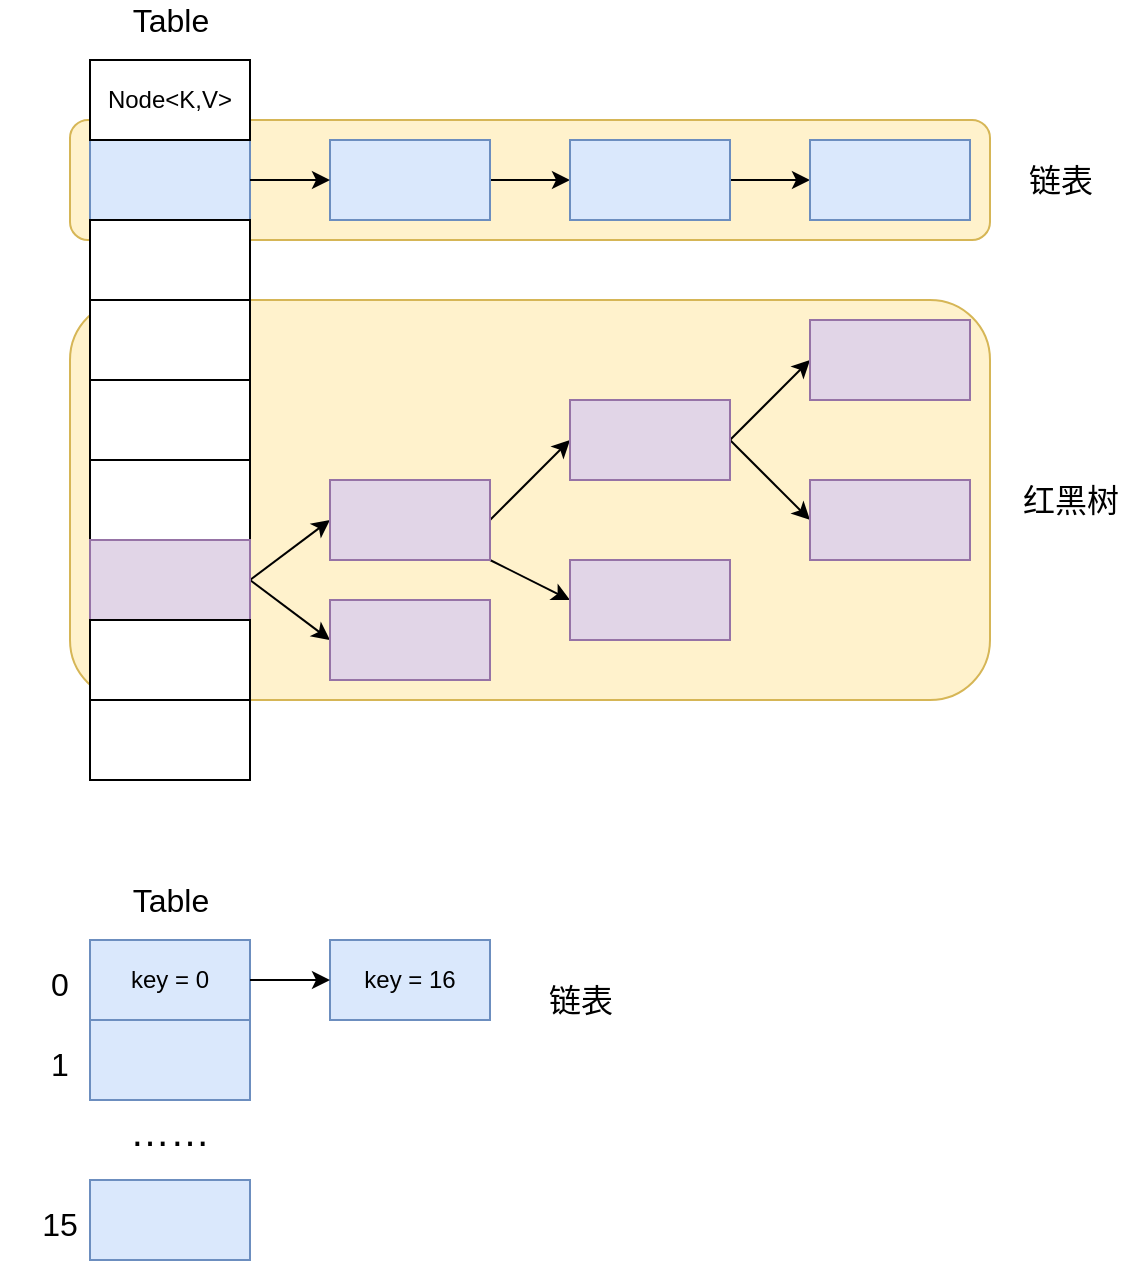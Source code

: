 <mxfile version="17.4.6" type="github">
  <diagram id="72-yOPBIeWy80riAQdVo" name="Page-1">
    <mxGraphModel dx="782" dy="436" grid="1" gridSize="10" guides="1" tooltips="1" connect="1" arrows="1" fold="1" page="1" pageScale="1" pageWidth="1000" pageHeight="1000" math="0" shadow="0">
      <root>
        <mxCell id="0" />
        <mxCell id="1" parent="0" />
        <mxCell id="M7TlY21enqmrv9Ndiyxv-38" value="" style="rounded=1;whiteSpace=wrap;html=1;fontSize=16;fillColor=#fff2cc;strokeColor=#d6b656;" parent="1" vertex="1">
          <mxGeometry x="110" y="200" width="460" height="200" as="geometry" />
        </mxCell>
        <mxCell id="M7TlY21enqmrv9Ndiyxv-30" value="" style="rounded=1;whiteSpace=wrap;html=1;fontSize=16;fillColor=#fff2cc;strokeColor=#d6b656;" parent="1" vertex="1">
          <mxGeometry x="110" y="110" width="460" height="60" as="geometry" />
        </mxCell>
        <mxCell id="M7TlY21enqmrv9Ndiyxv-1" value="" style="rounded=0;whiteSpace=wrap;html=1;fillColor=#dae8fc;strokeColor=#6c8ebf;" parent="1" vertex="1">
          <mxGeometry x="120" y="120" width="80" height="40" as="geometry" />
        </mxCell>
        <mxCell id="M7TlY21enqmrv9Ndiyxv-2" value="" style="rounded=0;whiteSpace=wrap;html=1;" parent="1" vertex="1">
          <mxGeometry x="120" y="160" width="80" height="40" as="geometry" />
        </mxCell>
        <mxCell id="M7TlY21enqmrv9Ndiyxv-3" value="" style="rounded=0;whiteSpace=wrap;html=1;" parent="1" vertex="1">
          <mxGeometry x="120" y="200" width="80" height="40" as="geometry" />
        </mxCell>
        <mxCell id="M7TlY21enqmrv9Ndiyxv-4" value="" style="rounded=0;whiteSpace=wrap;html=1;" parent="1" vertex="1">
          <mxGeometry x="120" y="240" width="80" height="40" as="geometry" />
        </mxCell>
        <mxCell id="M7TlY21enqmrv9Ndiyxv-5" value="" style="rounded=0;whiteSpace=wrap;html=1;" parent="1" vertex="1">
          <mxGeometry x="120" y="280" width="80" height="40" as="geometry" />
        </mxCell>
        <mxCell id="M7TlY21enqmrv9Ndiyxv-32" style="edgeStyle=none;rounded=0;orthogonalLoop=1;jettySize=auto;html=1;entryX=0;entryY=0.5;entryDx=0;entryDy=0;fontSize=16;exitX=1;exitY=0.5;exitDx=0;exitDy=0;" parent="1" source="M7TlY21enqmrv9Ndiyxv-6" target="M7TlY21enqmrv9Ndiyxv-16" edge="1">
          <mxGeometry relative="1" as="geometry" />
        </mxCell>
        <mxCell id="M7TlY21enqmrv9Ndiyxv-33" style="edgeStyle=none;rounded=0;orthogonalLoop=1;jettySize=auto;html=1;entryX=0;entryY=0.5;entryDx=0;entryDy=0;fontSize=16;exitX=1;exitY=0.5;exitDx=0;exitDy=0;" parent="1" source="M7TlY21enqmrv9Ndiyxv-6" target="M7TlY21enqmrv9Ndiyxv-25" edge="1">
          <mxGeometry relative="1" as="geometry" />
        </mxCell>
        <mxCell id="M7TlY21enqmrv9Ndiyxv-6" value="" style="rounded=0;whiteSpace=wrap;html=1;fillColor=#e1d5e7;strokeColor=#9673a6;" parent="1" vertex="1">
          <mxGeometry x="120" y="320" width="80" height="40" as="geometry" />
        </mxCell>
        <mxCell id="M7TlY21enqmrv9Ndiyxv-7" value="" style="rounded=0;whiteSpace=wrap;html=1;" parent="1" vertex="1">
          <mxGeometry x="120" y="360" width="80" height="40" as="geometry" />
        </mxCell>
        <mxCell id="M7TlY21enqmrv9Ndiyxv-13" value="" style="edgeStyle=orthogonalEdgeStyle;rounded=0;orthogonalLoop=1;jettySize=auto;html=1;" parent="1" source="M7TlY21enqmrv9Ndiyxv-9" target="M7TlY21enqmrv9Ndiyxv-10" edge="1">
          <mxGeometry relative="1" as="geometry" />
        </mxCell>
        <mxCell id="M7TlY21enqmrv9Ndiyxv-9" value="" style="rounded=0;whiteSpace=wrap;html=1;fillColor=#dae8fc;strokeColor=#6c8ebf;" parent="1" vertex="1">
          <mxGeometry x="240" y="120" width="80" height="40" as="geometry" />
        </mxCell>
        <mxCell id="M7TlY21enqmrv9Ndiyxv-14" value="" style="edgeStyle=orthogonalEdgeStyle;rounded=0;orthogonalLoop=1;jettySize=auto;html=1;" parent="1" source="M7TlY21enqmrv9Ndiyxv-10" target="M7TlY21enqmrv9Ndiyxv-11" edge="1">
          <mxGeometry relative="1" as="geometry" />
        </mxCell>
        <mxCell id="M7TlY21enqmrv9Ndiyxv-10" value="" style="rounded=0;whiteSpace=wrap;html=1;fillColor=#dae8fc;strokeColor=#6c8ebf;" parent="1" vertex="1">
          <mxGeometry x="360" y="120" width="80" height="40" as="geometry" />
        </mxCell>
        <mxCell id="M7TlY21enqmrv9Ndiyxv-11" value="" style="rounded=0;whiteSpace=wrap;html=1;fillColor=#dae8fc;strokeColor=#6c8ebf;" parent="1" vertex="1">
          <mxGeometry x="480" y="120" width="80" height="40" as="geometry" />
        </mxCell>
        <mxCell id="M7TlY21enqmrv9Ndiyxv-12" value="" style="endArrow=classic;html=1;rounded=0;exitX=1;exitY=0.5;exitDx=0;exitDy=0;entryX=0;entryY=0.5;entryDx=0;entryDy=0;" parent="1" source="M7TlY21enqmrv9Ndiyxv-1" target="M7TlY21enqmrv9Ndiyxv-9" edge="1">
          <mxGeometry width="50" height="50" relative="1" as="geometry">
            <mxPoint x="470" y="310" as="sourcePoint" />
            <mxPoint x="520" y="260" as="targetPoint" />
          </mxGeometry>
        </mxCell>
        <mxCell id="M7TlY21enqmrv9Ndiyxv-34" style="edgeStyle=none;rounded=0;orthogonalLoop=1;jettySize=auto;html=1;entryX=0;entryY=0.5;entryDx=0;entryDy=0;fontSize=16;exitX=1;exitY=0.5;exitDx=0;exitDy=0;" parent="1" source="M7TlY21enqmrv9Ndiyxv-16" target="M7TlY21enqmrv9Ndiyxv-18" edge="1">
          <mxGeometry relative="1" as="geometry" />
        </mxCell>
        <mxCell id="M7TlY21enqmrv9Ndiyxv-35" style="edgeStyle=none;rounded=0;orthogonalLoop=1;jettySize=auto;html=1;entryX=0;entryY=0.5;entryDx=0;entryDy=0;fontSize=16;" parent="1" source="M7TlY21enqmrv9Ndiyxv-16" target="M7TlY21enqmrv9Ndiyxv-27" edge="1">
          <mxGeometry relative="1" as="geometry" />
        </mxCell>
        <mxCell id="M7TlY21enqmrv9Ndiyxv-16" value="" style="rounded=0;whiteSpace=wrap;html=1;fillColor=#e1d5e7;strokeColor=#9673a6;" parent="1" vertex="1">
          <mxGeometry x="240" y="290" width="80" height="40" as="geometry" />
        </mxCell>
        <mxCell id="M7TlY21enqmrv9Ndiyxv-36" style="edgeStyle=none;rounded=0;orthogonalLoop=1;jettySize=auto;html=1;entryX=0;entryY=0.5;entryDx=0;entryDy=0;fontSize=16;exitX=1;exitY=0.5;exitDx=0;exitDy=0;" parent="1" source="M7TlY21enqmrv9Ndiyxv-18" target="M7TlY21enqmrv9Ndiyxv-19" edge="1">
          <mxGeometry relative="1" as="geometry" />
        </mxCell>
        <mxCell id="M7TlY21enqmrv9Ndiyxv-37" style="edgeStyle=none;rounded=0;orthogonalLoop=1;jettySize=auto;html=1;entryX=0;entryY=0.5;entryDx=0;entryDy=0;fontSize=16;exitX=1;exitY=0.5;exitDx=0;exitDy=0;" parent="1" source="M7TlY21enqmrv9Ndiyxv-18" target="M7TlY21enqmrv9Ndiyxv-26" edge="1">
          <mxGeometry relative="1" as="geometry" />
        </mxCell>
        <mxCell id="M7TlY21enqmrv9Ndiyxv-18" value="" style="rounded=0;whiteSpace=wrap;html=1;fillColor=#e1d5e7;strokeColor=#9673a6;" parent="1" vertex="1">
          <mxGeometry x="360" y="250" width="80" height="40" as="geometry" />
        </mxCell>
        <mxCell id="M7TlY21enqmrv9Ndiyxv-19" value="" style="rounded=0;whiteSpace=wrap;html=1;fillColor=#e1d5e7;strokeColor=#9673a6;" parent="1" vertex="1">
          <mxGeometry x="480" y="210" width="80" height="40" as="geometry" />
        </mxCell>
        <mxCell id="M7TlY21enqmrv9Ndiyxv-25" value="" style="rounded=0;whiteSpace=wrap;html=1;fillColor=#e1d5e7;strokeColor=#9673a6;" parent="1" vertex="1">
          <mxGeometry x="240" y="350" width="80" height="40" as="geometry" />
        </mxCell>
        <mxCell id="M7TlY21enqmrv9Ndiyxv-26" value="" style="rounded=0;whiteSpace=wrap;html=1;fillColor=#e1d5e7;strokeColor=#9673a6;" parent="1" vertex="1">
          <mxGeometry x="480" y="290" width="80" height="40" as="geometry" />
        </mxCell>
        <mxCell id="M7TlY21enqmrv9Ndiyxv-27" value="" style="rounded=0;whiteSpace=wrap;html=1;fillColor=#e1d5e7;strokeColor=#9673a6;" parent="1" vertex="1">
          <mxGeometry x="360" y="330" width="80" height="40" as="geometry" />
        </mxCell>
        <mxCell id="M7TlY21enqmrv9Ndiyxv-29" value="&lt;font style=&quot;font-size: 16px&quot;&gt;Table&lt;/font&gt;" style="text;html=1;align=center;verticalAlign=middle;resizable=0;points=[];autosize=1;strokeColor=none;fillColor=none;" parent="1" vertex="1">
          <mxGeometry x="135" y="50" width="50" height="20" as="geometry" />
        </mxCell>
        <mxCell id="M7TlY21enqmrv9Ndiyxv-31" value="链表" style="text;html=1;align=center;verticalAlign=middle;resizable=0;points=[];autosize=1;strokeColor=none;fillColor=none;fontSize=16;" parent="1" vertex="1">
          <mxGeometry x="580" y="130" width="50" height="20" as="geometry" />
        </mxCell>
        <mxCell id="M7TlY21enqmrv9Ndiyxv-40" value="红黑树" style="text;html=1;align=center;verticalAlign=middle;resizable=0;points=[];autosize=1;strokeColor=none;fillColor=none;fontSize=16;" parent="1" vertex="1">
          <mxGeometry x="580" y="290" width="60" height="20" as="geometry" />
        </mxCell>
        <mxCell id="M7TlY21enqmrv9Ndiyxv-41" value="&lt;span&gt;Node&amp;lt;K,V&amp;gt;&lt;/span&gt;" style="rounded=0;whiteSpace=wrap;html=1;" parent="1" vertex="1">
          <mxGeometry x="120" y="80" width="80" height="40" as="geometry" />
        </mxCell>
        <mxCell id="M7TlY21enqmrv9Ndiyxv-42" value="" style="rounded=0;whiteSpace=wrap;html=1;" parent="1" vertex="1">
          <mxGeometry x="120" y="400" width="80" height="40" as="geometry" />
        </mxCell>
        <mxCell id="pB_haO8ag5Y8RFwjsAjO-13" value="key = 0" style="rounded=0;whiteSpace=wrap;html=1;fillColor=#dae8fc;strokeColor=#6c8ebf;" vertex="1" parent="1">
          <mxGeometry x="120" y="520" width="80" height="40" as="geometry" />
        </mxCell>
        <mxCell id="pB_haO8ag5Y8RFwjsAjO-15" value="&lt;span&gt;key = 16&lt;/span&gt;" style="rounded=0;whiteSpace=wrap;html=1;fillColor=#dae8fc;strokeColor=#6c8ebf;" vertex="1" parent="1">
          <mxGeometry x="240" y="520" width="80" height="40" as="geometry" />
        </mxCell>
        <mxCell id="pB_haO8ag5Y8RFwjsAjO-19" value="" style="endArrow=classic;html=1;rounded=0;exitX=1;exitY=0.5;exitDx=0;exitDy=0;entryX=0;entryY=0.5;entryDx=0;entryDy=0;" edge="1" parent="1" source="pB_haO8ag5Y8RFwjsAjO-13" target="pB_haO8ag5Y8RFwjsAjO-15">
          <mxGeometry width="50" height="50" relative="1" as="geometry">
            <mxPoint x="470" y="710" as="sourcePoint" />
            <mxPoint x="520" y="660" as="targetPoint" />
          </mxGeometry>
        </mxCell>
        <mxCell id="pB_haO8ag5Y8RFwjsAjO-20" value="&lt;font style=&quot;font-size: 16px&quot;&gt;Table&lt;/font&gt;" style="text;html=1;align=center;verticalAlign=middle;resizable=0;points=[];autosize=1;strokeColor=none;fillColor=none;" vertex="1" parent="1">
          <mxGeometry x="135" y="490" width="50" height="20" as="geometry" />
        </mxCell>
        <mxCell id="pB_haO8ag5Y8RFwjsAjO-21" value="链表" style="text;html=1;align=center;verticalAlign=middle;resizable=0;points=[];autosize=1;strokeColor=none;fillColor=none;fontSize=16;" vertex="1" parent="1">
          <mxGeometry x="340" y="540" width="50" height="20" as="geometry" />
        </mxCell>
        <mxCell id="pB_haO8ag5Y8RFwjsAjO-23" value="" style="rounded=0;whiteSpace=wrap;html=1;fillColor=#dae8fc;strokeColor=#6c8ebf;" vertex="1" parent="1">
          <mxGeometry x="120" y="560" width="80" height="40" as="geometry" />
        </mxCell>
        <mxCell id="pB_haO8ag5Y8RFwjsAjO-24" value="" style="rounded=0;whiteSpace=wrap;html=1;fillColor=#dae8fc;strokeColor=#6c8ebf;" vertex="1" parent="1">
          <mxGeometry x="120" y="640" width="80" height="40" as="geometry" />
        </mxCell>
        <mxCell id="pB_haO8ag5Y8RFwjsAjO-25" value="&lt;font style=&quot;font-size: 20px&quot;&gt;……&lt;/font&gt;" style="text;html=1;strokeColor=none;fillColor=none;align=center;verticalAlign=middle;whiteSpace=wrap;rounded=0;" vertex="1" parent="1">
          <mxGeometry x="130" y="600" width="60" height="30" as="geometry" />
        </mxCell>
        <mxCell id="pB_haO8ag5Y8RFwjsAjO-26" value="&lt;font style=&quot;font-size: 16px&quot;&gt;0&lt;/font&gt;" style="text;html=1;strokeColor=none;fillColor=none;align=center;verticalAlign=middle;whiteSpace=wrap;rounded=0;fontSize=20;" vertex="1" parent="1">
          <mxGeometry x="75" y="525" width="60" height="30" as="geometry" />
        </mxCell>
        <mxCell id="pB_haO8ag5Y8RFwjsAjO-27" value="&lt;font style=&quot;font-size: 16px&quot;&gt;1&lt;/font&gt;" style="text;html=1;strokeColor=none;fillColor=none;align=center;verticalAlign=middle;whiteSpace=wrap;rounded=0;fontSize=20;" vertex="1" parent="1">
          <mxGeometry x="75" y="565" width="60" height="30" as="geometry" />
        </mxCell>
        <mxCell id="pB_haO8ag5Y8RFwjsAjO-28" value="&lt;font style=&quot;font-size: 16px&quot;&gt;15&lt;/font&gt;" style="text;html=1;strokeColor=none;fillColor=none;align=center;verticalAlign=middle;whiteSpace=wrap;rounded=0;fontSize=20;" vertex="1" parent="1">
          <mxGeometry x="75" y="645" width="60" height="30" as="geometry" />
        </mxCell>
      </root>
    </mxGraphModel>
  </diagram>
</mxfile>
